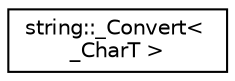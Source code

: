 digraph "Graphical Class Hierarchy"
{
  edge [fontname="Helvetica",fontsize="10",labelfontname="Helvetica",labelfontsize="10"];
  node [fontname="Helvetica",fontsize="10",shape=record];
  rankdir="LR";
  Node1 [label="string::_Convert\< \l_CharT \>",height=0.2,width=0.4,color="black", fillcolor="white", style="filled",URL="$classstring_1_1___convert.xhtml"];
}
